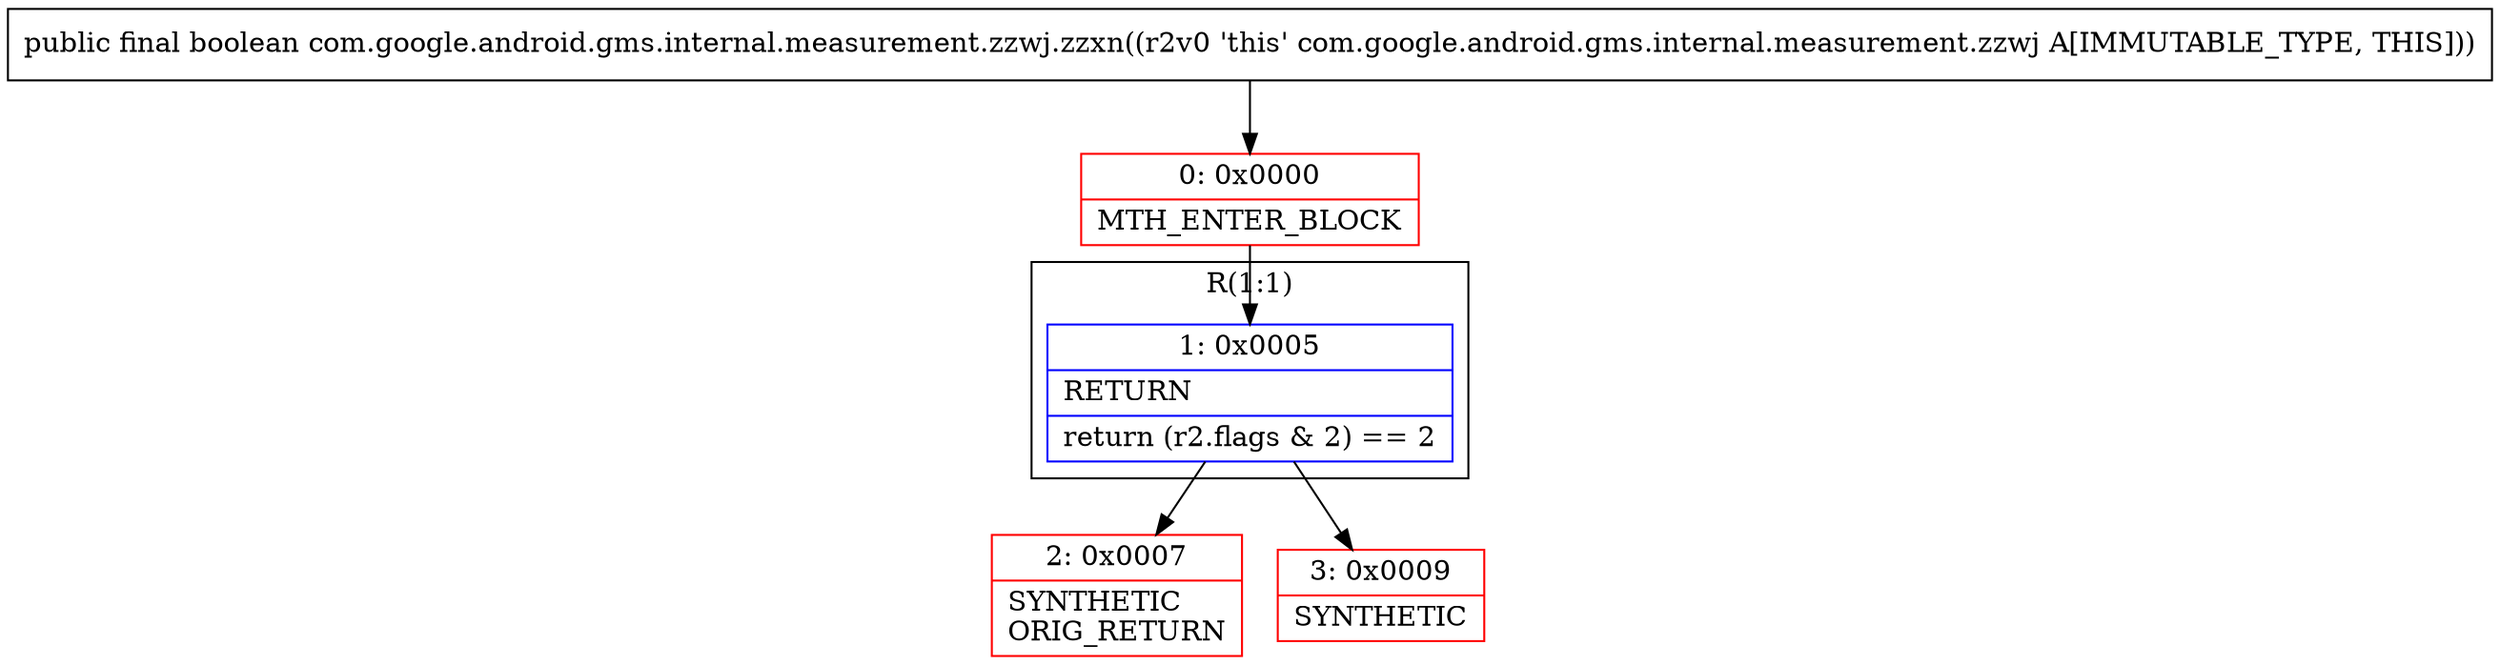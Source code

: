 digraph "CFG forcom.google.android.gms.internal.measurement.zzwj.zzxn()Z" {
subgraph cluster_Region_1861511132 {
label = "R(1:1)";
node [shape=record,color=blue];
Node_1 [shape=record,label="{1\:\ 0x0005|RETURN\l|return (r2.flags & 2) == 2\l}"];
}
Node_0 [shape=record,color=red,label="{0\:\ 0x0000|MTH_ENTER_BLOCK\l}"];
Node_2 [shape=record,color=red,label="{2\:\ 0x0007|SYNTHETIC\lORIG_RETURN\l}"];
Node_3 [shape=record,color=red,label="{3\:\ 0x0009|SYNTHETIC\l}"];
MethodNode[shape=record,label="{public final boolean com.google.android.gms.internal.measurement.zzwj.zzxn((r2v0 'this' com.google.android.gms.internal.measurement.zzwj A[IMMUTABLE_TYPE, THIS])) }"];
MethodNode -> Node_0;
Node_1 -> Node_2;
Node_1 -> Node_3;
Node_0 -> Node_1;
}

